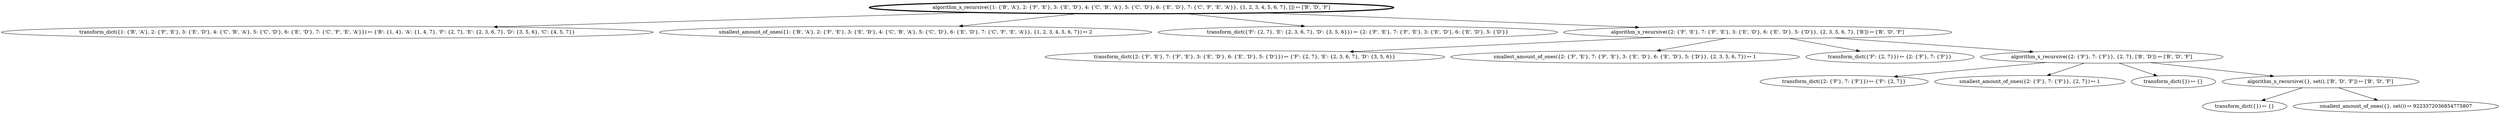 strict digraph {
	2 [label="transform_dict({1: {'B', 'A'}, 2: {'F', 'E'}, 3: {'E', 'D'}, 4: {'C', 'B', 'A'}, 5: {'C', 'D'}, 6: {'E', 'D'}, 7: {'C', 'F', 'E', 'A'}}) ↦ {'B': {1, 4}, 'A': {1, 4, 7}, 'F': {2, 7}, 'E': {2, 3, 6, 7}, 'D': {3, 5, 6}, 'C': {4, 5, 7}}"]
	1 -> 2
	3 [label="smallest_amount_of_ones({1: {'B', 'A'}, 2: {'F', 'E'}, 3: {'E', 'D'}, 4: {'C', 'B', 'A'}, 5: {'C', 'D'}, 6: {'E', 'D'}, 7: {'C', 'F', 'E', 'A'}}, {1, 2, 3, 4, 5, 6, 7}) ↦ 2"]
	1 -> 3
	4 [label="transform_dict({'F': {2, 7}, 'E': {2, 3, 6, 7}, 'D': {3, 5, 6}}) ↦ {2: {'F', 'E'}, 7: {'F', 'E'}, 3: {'E', 'D'}, 6: {'E', 'D'}, 5: {'D'}}"]
	1 -> 4
	6 [label="transform_dict({2: {'F', 'E'}, 7: {'F', 'E'}, 3: {'E', 'D'}, 6: {'E', 'D'}, 5: {'D'}}) ↦ {'F': {2, 7}, 'E': {2, 3, 6, 7}, 'D': {3, 5, 6}}"]
	5 -> 6
	7 [label="smallest_amount_of_ones({2: {'F', 'E'}, 7: {'F', 'E'}, 3: {'E', 'D'}, 6: {'E', 'D'}, 5: {'D'}}, {2, 3, 5, 6, 7}) ↦ 1"]
	5 -> 7
	8 [label="transform_dict({'F': {2, 7}}) ↦ {2: {'F'}, 7: {'F'}}"]
	5 -> 8
	10 [label="transform_dict({2: {'F'}, 7: {'F'}}) ↦ {'F': {2, 7}}"]
	9 -> 10
	11 [label="smallest_amount_of_ones({2: {'F'}, 7: {'F'}}, {2, 7}) ↦ 1"]
	9 -> 11
	12 [label="transform_dict({}) ↦ {}"]
	9 -> 12
	14 [label="transform_dict({}) ↦ {}"]
	13 -> 14
	15 [label="smallest_amount_of_ones({}, set()) ↦ 9223372036854775807"]
	13 -> 15
	13 [label="algorithm_x_recursive({}, set(), ['B', 'D', 'F']) ↦ ['B', 'D', 'F']"]
	9 -> 13
	9 [label="algorithm_x_recursive({2: {'F'}, 7: {'F'}}, {2, 7}, ['B', 'D']) ↦ ['B', 'D', 'F']"]
	5 -> 9
	5 [label="algorithm_x_recursive({2: {'F', 'E'}, 7: {'F', 'E'}, 3: {'E', 'D'}, 6: {'E', 'D'}, 5: {'D'}}, {2, 3, 5, 6, 7}, ['B']) ↦ ['B', 'D', 'F']"]
	1 -> 5
	1 [label="algorithm_x_recursive({1: {'B', 'A'}, 2: {'F', 'E'}, 3: {'E', 'D'}, 4: {'C', 'B', 'A'}, 5: {'C', 'D'}, 6: {'E', 'D'}, 7: {'C', 'F', 'E', 'A'}}, {1, 2, 3, 4, 5, 6, 7}, []) ↦ ['B', 'D', 'F']"]
	1 [penwidth=3]
}
